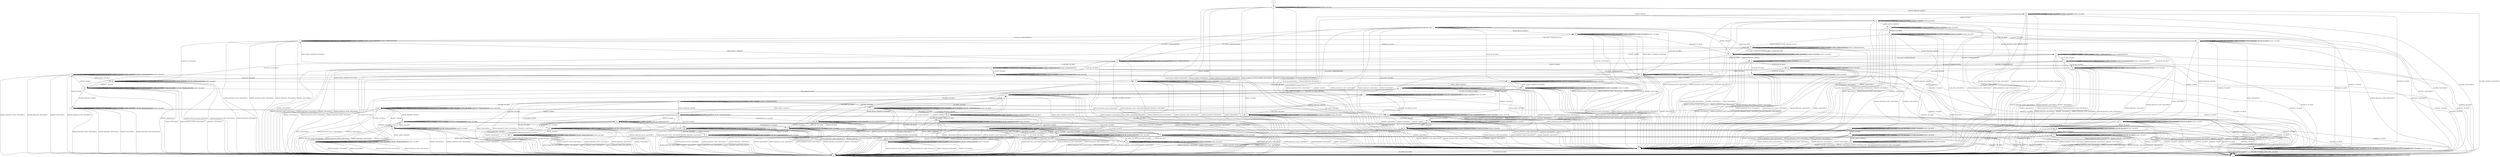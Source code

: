 digraph "" {
	graph ["Incoming time"=2.577970504760742,
		"Outgoing time"=2.79567289352417,
		Output="{'States': 67, 'Transitions': 859, 'Filename': '../results/ssh/BitVise-BitVise-z3-2.dot'}",
		Reference="{'States': 67, 'Transitions': 859, 'Filename': '../subjects/ssh/BitVise.dot'}",
		Solver=z3,
		Updated="{'States': 67, 'Transitions': 859, 'Filename': '../subjects/ssh/BitVise.dot'}",
		"f-measure"=1.0,
		precision=1.0,
		recall=1.0
	];
	a -> a	[key=0,
		label="UA_PK_NOK / UNIMPLEMENTED"];
	a -> a	[key=1,
		label="KEX30 / NO_RESP"];
	a -> a	[key=2,
		label="CH_REQUEST_PTY / CH_NONE"];
	a -> a	[key=3,
		label="CH_DATA / CH_NONE"];
	a -> a	[key=4,
		label="UA_PK_OK / UNIMPLEMENTED"];
	a -> a	[key=5,
		label="CH_CLOSE / CH_NONE"];
	a -> a	[key=6,
		label="CH_EOF / CH_NONE"];
	a -> e	[key=0,
		label="SERVICE_REQUEST_AUTH / DISCONNECT"];
	a -> e	[key=1,
		label="SERVICE_REQUEST_CONN / DISCONNECT"];
	a -> e	[key=2,
		label="KEXINIT_PROCEED / DISCONNECT"];
	a -> e	[key=3,
		label="KEXINIT / DISCONNECT"];
	a -> vv	[key=0,
		label="CH_OPEN / CH_OPEN_SUCCESS"];
	a -> ww	[key=0,
		label="NEWKEYS / NO_RESP"];
	b -> b	[key=0,
		label="UA_PK_NOK / UNIMPLEMENTED"];
	b -> b	[key=1,
		label="CH_REQUEST_PTY / NO_RESP"];
	b -> b	[key=2,
		label="CH_OPEN / CH_MAX"];
	b -> b	[key=3,
		label="CH_DATA / NO_RESP"];
	b -> b	[key=4,
		label="UA_PK_OK / UNIMPLEMENTED"];
	b -> b	[key=5,
		label="CH_EOF / NO_RESP"];
	b -> i	[key=0,
		label="NEWKEYS / NO_RESP"];
	b -> cc	[key=0,
		label="SERVICE_REQUEST_AUTH / DISCONNECT"];
	b -> cc	[key=1,
		label="SERVICE_REQUEST_CONN / DISCONNECT"];
	b -> cc	[key=2,
		label="KEXINIT_PROCEED / DISCONNECT"];
	b -> cc	[key=3,
		label="KEXINIT / DISCONNECT"];
	b -> ss	[key=0,
		label="CH_CLOSE / NO_RESP"];
	b -> hhh	[key=0,
		label="KEX30 / KEX31+NEWKEYS"];
	c -> c	[key=0,
		label="UA_PK_NOK / UNIMPLEMENTED"];
	c -> c	[key=1,
		label="CH_REQUEST_PTY / NO_RESP"];
	c -> c	[key=2,
		label="CH_OPEN / CH_MAX"];
	c -> c	[key=3,
		label="CH_DATA / NO_RESP"];
	c -> c	[key=4,
		label="UA_PK_OK / UNIMPLEMENTED"];
	c -> c	[key=5,
		label="CH_EOF / NO_RESP"];
	c -> d	[key=0,
		label="KEX30 / KEX31+NEWKEYS"];
	c -> i	[key=0,
		label="NEWKEYS / NO_RESP"];
	c -> cc	[key=0,
		label="SERVICE_REQUEST_AUTH / DISCONNECT"];
	c -> cc	[key=1,
		label="SERVICE_REQUEST_CONN / DISCONNECT"];
	c -> cc	[key=2,
		label="KEXINIT_PROCEED / DISCONNECT"];
	c -> cc	[key=3,
		label="KEXINIT / DISCONNECT"];
	c -> hh	[key=0,
		label="CH_CLOSE / NO_RESP"];
	d -> a	[key=0,
		label="CH_CLOSE / NO_RESP"];
	d -> d	[key=0,
		label="UA_PK_NOK / UNIMPLEMENTED"];
	d -> d	[key=1,
		label="KEX30 / NO_RESP"];
	d -> d	[key=2,
		label="CH_REQUEST_PTY / NO_RESP"];
	d -> d	[key=3,
		label="CH_OPEN / CH_MAX"];
	d -> d	[key=4,
		label="CH_DATA / NO_RESP"];
	d -> d	[key=5,
		label="UA_PK_OK / UNIMPLEMENTED"];
	d -> d	[key=6,
		label="CH_EOF / NO_RESP"];
	d -> y	[key=0,
		label="NEWKEYS / NO_RESP"];
	d -> cc	[key=0,
		label="SERVICE_REQUEST_AUTH / DISCONNECT"];
	d -> cc	[key=1,
		label="SERVICE_REQUEST_CONN / DISCONNECT"];
	d -> cc	[key=2,
		label="KEXINIT_PROCEED / DISCONNECT"];
	d -> cc	[key=3,
		label="KEXINIT / DISCONNECT"];
	e -> e	[key=0,
		label="UA_PK_NOK / NO_CONN"];
	e -> e	[key=1,
		label="KEX30 / NO_CONN"];
	e -> e	[key=2,
		label="SERVICE_REQUEST_AUTH / NO_CONN"];
	e -> e	[key=3,
		label="SERVICE_REQUEST_CONN / NO_CONN"];
	e -> e	[key=4,
		label="NEWKEYS / NO_CONN"];
	e -> e	[key=5,
		label="CH_REQUEST_PTY / CH_NONE"];
	e -> e	[key=6,
		label="CH_DATA / CH_NONE"];
	e -> e	[key=7,
		label="UA_PK_OK / NO_CONN"];
	e -> e	[key=8,
		label="KEXINIT_PROCEED / NO_CONN"];
	e -> e	[key=9,
		label="CH_CLOSE / CH_NONE"];
	e -> e	[key=10,
		label="KEXINIT / NO_CONN"];
	e -> e	[key=11,
		label="CH_EOF / CH_NONE"];
	e -> cc	[key=0,
		label="CH_OPEN / NO_CONN"];
	f -> f	[key=0,
		label="UA_PK_NOK / UA_FAILURE"];
	f -> f	[key=1,
		label="KEX30 / NO_RESP"];
	f -> f	[key=2,
		label="CH_REQUEST_PTY / UNIMPLEMENTED"];
	f -> f	[key=3,
		label="CH_OPEN / CH_MAX"];
	f -> f	[key=4,
		label="CH_DATA / UNIMPLEMENTED"];
	f -> f	[key=5,
		label="CH_EOF / UNIMPLEMENTED"];
	f -> q	[key=0,
		label="NEWKEYS / NO_RESP"];
	f -> cc	[key=0,
		label="SERVICE_REQUEST_AUTH / DISCONNECT"];
	f -> cc	[key=1,
		label="SERVICE_REQUEST_CONN / DISCONNECT"];
	f -> cc	[key=2,
		label="KEXINIT_PROCEED / DISCONNECT"];
	f -> cc	[key=3,
		label="KEXINIT / DISCONNECT"];
	f -> eee	[key=0,
		label="CH_CLOSE / UNIMPLEMENTED"];
	f -> hhh	[key=0,
		label="UA_PK_OK / UA_SUCCESS"];
	g -> g	[key=0,
		label="UA_PK_NOK / NO_RESP"];
	g -> g	[key=1,
		label="KEX30 / NO_RESP"];
	g -> g	[key=2,
		label="CH_REQUEST_PTY / NO_RESP"];
	g -> g	[key=3,
		label="CH_OPEN / CH_MAX"];
	g -> g	[key=4,
		label="CH_DATA / NO_RESP"];
	g -> g	[key=5,
		label="UA_PK_OK / NO_RESP"];
	g -> g	[key=6,
		label="CH_EOF / NO_RESP"];
	g -> v	[key=0,
		label="NEWKEYS / NO_RESP"];
	g -> cc	[key=0,
		label="SERVICE_REQUEST_AUTH / DISCONNECT"];
	g -> cc	[key=1,
		label="SERVICE_REQUEST_CONN / DISCONNECT"];
	g -> cc	[key=2,
		label="KEXINIT_PROCEED / DISCONNECT"];
	g -> cc	[key=3,
		label="KEXINIT / DISCONNECT"];
	g -> dd	[key=0,
		label="CH_CLOSE / NO_RESP"];
	h -> h	[key=0,
		label="UA_PK_NOK / NO_RESP"];
	h -> h	[key=1,
		label="CH_REQUEST_PTY / UNIMPLEMENTED"];
	h -> h	[key=2,
		label="CH_OPEN / CH_MAX"];
	h -> h	[key=3,
		label="CH_DATA / UNIMPLEMENTED"];
	h -> h	[key=4,
		label="CH_EOF / UNIMPLEMENTED"];
	h -> i	[key=0,
		label="NEWKEYS / NO_RESP"];
	h -> cc	[key=0,
		label="SERVICE_REQUEST_AUTH / DISCONNECT"];
	h -> cc	[key=1,
		label="SERVICE_REQUEST_CONN / DISCONNECT"];
	h -> cc	[key=2,
		label="KEXINIT_PROCEED / DISCONNECT"];
	h -> cc	[key=3,
		label="KEXINIT / DISCONNECT"];
	h -> gg	[key=0,
		label="KEX30 / NO_RESP"];
	h -> kk	[key=0,
		label="UA_PK_OK / NO_RESP"];
	h -> fff	[key=0,
		label="CH_CLOSE / UNIMPLEMENTED"];
	i -> i	[key=0,
		label="UA_PK_NOK / NO_RESP"];
	i -> i	[key=1,
		label="KEX30 / NO_RESP"];
	i -> i	[key=2,
		label="SERVICE_REQUEST_AUTH / NO_RESP"];
	i -> i	[key=3,
		label="SERVICE_REQUEST_CONN / NO_RESP"];
	i -> i	[key=4,
		label="NEWKEYS / NO_RESP"];
	i -> i	[key=5,
		label="CH_REQUEST_PTY / NO_RESP"];
	i -> i	[key=6,
		label="CH_OPEN / CH_MAX"];
	i -> i	[key=7,
		label="CH_DATA / NO_RESP"];
	i -> i	[key=8,
		label="UA_PK_OK / NO_RESP"];
	i -> i	[key=9,
		label="KEXINIT_PROCEED / NO_RESP"];
	i -> i	[key=10,
		label="KEXINIT / NO_RESP"];
	i -> i	[key=11,
		label="CH_EOF / NO_RESP"];
	i -> ggg	[key=0,
		label="CH_CLOSE / NO_RESP"];
	j -> e	[key=0,
		label="SERVICE_REQUEST_AUTH / DISCONNECT"];
	j -> e	[key=1,
		label="SERVICE_REQUEST_CONN / DISCONNECT"];
	j -> e	[key=2,
		label="KEXINIT_PROCEED / DISCONNECT"];
	j -> e	[key=3,
		label="KEXINIT / DISCONNECT"];
	j -> j	[key=0,
		label="CH_REQUEST_PTY / CH_NONE"];
	j -> j	[key=1,
		label="CH_DATA / CH_NONE"];
	j -> j	[key=2,
		label="CH_CLOSE / CH_NONE"];
	j -> j	[key=3,
		label="CH_EOF / CH_NONE"];
	j -> l	[key=0,
		label="UA_PK_OK / NO_RESP"];
	j -> eee	[key=0,
		label="KEX30 / KEX31+NEWKEYS"];
	j -> ggg	[key=0,
		label="NEWKEYS / NO_RESP"];
	j -> jjj	[key=0,
		label="CH_OPEN / UNIMPLEMENTED"];
	j -> lll	[key=0,
		label="UA_PK_NOK / NO_RESP"];
	k -> h	[key=0,
		label="UA_PK_NOK / NO_RESP"];
	k -> i	[key=0,
		label="NEWKEYS / NO_RESP"];
	k -> k	[key=0,
		label="CH_REQUEST_PTY / UNIMPLEMENTED"];
	k -> k	[key=1,
		label="CH_OPEN / CH_MAX"];
	k -> k	[key=2,
		label="CH_DATA / UNIMPLEMENTED"];
	k -> k	[key=3,
		label="CH_EOF / UNIMPLEMENTED"];
	k -> cc	[key=0,
		label="SERVICE_REQUEST_AUTH / DISCONNECT"];
	k -> cc	[key=1,
		label="SERVICE_REQUEST_CONN / DISCONNECT"];
	k -> cc	[key=2,
		label="KEXINIT_PROCEED / DISCONNECT"];
	k -> cc	[key=3,
		label="KEXINIT / DISCONNECT"];
	k -> kk	[key=0,
		label="UA_PK_OK / NO_RESP"];
	k -> iii	[key=0,
		label="CH_CLOSE / UNIMPLEMENTED"];
	k -> jjj	[key=0,
		label="KEX30 / NO_RESP"];
	l -> e	[key=0,
		label="SERVICE_REQUEST_AUTH / DISCONNECT"];
	l -> e	[key=1,
		label="SERVICE_REQUEST_CONN / DISCONNECT"];
	l -> e	[key=2,
		label="KEXINIT_PROCEED / DISCONNECT"];
	l -> e	[key=3,
		label="KEXINIT / DISCONNECT"];
	l -> l	[key=0,
		label="UA_PK_NOK / UNIMPLEMENTED"];
	l -> l	[key=1,
		label="CH_REQUEST_PTY / CH_NONE"];
	l -> l	[key=2,
		label="CH_DATA / CH_NONE"];
	l -> l	[key=3,
		label="UA_PK_OK / UNIMPLEMENTED"];
	l -> l	[key=4,
		label="CH_CLOSE / CH_NONE"];
	l -> l	[key=5,
		label="CH_EOF / CH_NONE"];
	l -> o	[key=0,
		label="KEX30 / KEX31+NEWKEYS+BUFFERED"];
	l -> w	[key=0,
		label="CH_OPEN / NO_RESP"];
	l -> ggg	[key=0,
		label="NEWKEYS / NO_RESP"];
	m -> i	[key=0,
		label="NEWKEYS / NO_RESP"];
	m -> m	[key=0,
		label="UA_PK_NOK / UNIMPLEMENTED"];
	m -> m	[key=1,
		label="CH_REQUEST_PTY / NO_RESP"];
	m -> m	[key=2,
		label="CH_OPEN / CH_MAX"];
	m -> m	[key=3,
		label="CH_DATA / NO_RESP"];
	m -> m	[key=4,
		label="UA_PK_OK / UNIMPLEMENTED"];
	m -> m	[key=5,
		label="CH_EOF / NO_RESP"];
	m -> s	[key=0,
		label="KEX30 / KEX31+NEWKEYS+BUFFERED"];
	m -> cc	[key=0,
		label="SERVICE_REQUEST_AUTH / DISCONNECT"];
	m -> cc	[key=1,
		label="SERVICE_REQUEST_CONN / DISCONNECT"];
	m -> cc	[key=2,
		label="KEXINIT_PROCEED / DISCONNECT"];
	m -> cc	[key=3,
		label="KEXINIT / DISCONNECT"];
	m -> oo	[key=0,
		label="CH_CLOSE / NO_RESP"];
	n -> d	[key=0,
		label="KEX30 / KEX31+NEWKEYS+BUFFERED"];
	n -> i	[key=0,
		label="NEWKEYS / NO_RESP"];
	n -> n	[key=0,
		label="UA_PK_NOK / UNIMPLEMENTED"];
	n -> n	[key=1,
		label="CH_REQUEST_PTY / NO_RESP"];
	n -> n	[key=2,
		label="CH_OPEN / CH_MAX"];
	n -> n	[key=3,
		label="CH_DATA / NO_RESP"];
	n -> n	[key=4,
		label="UA_PK_OK / UNIMPLEMENTED"];
	n -> n	[key=5,
		label="CH_EOF / NO_RESP"];
	n -> cc	[key=0,
		label="SERVICE_REQUEST_AUTH / DISCONNECT"];
	n -> cc	[key=1,
		label="SERVICE_REQUEST_CONN / DISCONNECT"];
	n -> cc	[key=2,
		label="KEXINIT_PROCEED / DISCONNECT"];
	n -> cc	[key=3,
		label="KEXINIT / DISCONNECT"];
	n -> oo	[key=0,
		label="CH_CLOSE / NO_RESP"];
	o -> e	[key=0,
		label="SERVICE_REQUEST_AUTH / DISCONNECT"];
	o -> e	[key=1,
		label="SERVICE_REQUEST_CONN / DISCONNECT"];
	o -> e	[key=2,
		label="KEXINIT_PROCEED / DISCONNECT"];
	o -> e	[key=3,
		label="KEXINIT / DISCONNECT"];
	o -> o	[key=0,
		label="UA_PK_NOK / UNIMPLEMENTED"];
	o -> o	[key=1,
		label="KEX30 / NO_RESP"];
	o -> o	[key=2,
		label="CH_REQUEST_PTY / CH_NONE"];
	o -> o	[key=3,
		label="CH_DATA / CH_NONE"];
	o -> o	[key=4,
		label="UA_PK_OK / UNIMPLEMENTED"];
	o -> o	[key=5,
		label="CH_CLOSE / CH_NONE"];
	o -> o	[key=6,
		label="CH_EOF / CH_NONE"];
	o -> r	[key=0,
		label="NEWKEYS / NO_RESP"];
	o -> vv	[key=0,
		label="CH_OPEN / CH_OPEN_SUCCESS"];
	p -> b	[key=0,
		label="KEX30 / NO_RESP"];
	p -> i	[key=0,
		label="NEWKEYS / NO_RESP"];
	p -> p	[key=0,
		label="UA_PK_NOK / UNIMPLEMENTED"];
	p -> p	[key=1,
		label="CH_REQUEST_PTY / NO_RESP"];
	p -> p	[key=2,
		label="CH_OPEN / CH_MAX"];
	p -> p	[key=3,
		label="CH_DATA / NO_RESP"];
	p -> p	[key=4,
		label="UA_PK_OK / UNIMPLEMENTED"];
	p -> p	[key=5,
		label="CH_EOF / NO_RESP"];
	p -> t	[key=0,
		label="CH_CLOSE / NO_RESP"];
	p -> cc	[key=0,
		label="SERVICE_REQUEST_AUTH / DISCONNECT"];
	p -> cc	[key=1,
		label="SERVICE_REQUEST_CONN / DISCONNECT"];
	p -> cc	[key=2,
		label="KEXINIT_PROCEED / DISCONNECT"];
	p -> cc	[key=3,
		label="KEXINIT / DISCONNECT"];
	q -> k	[key=0,
		label="KEXINIT_PROCEED / KEXINIT"];
	q -> q	[key=0,
		label="UA_PK_NOK / UA_FAILURE"];
	q -> q	[key=1,
		label="SERVICE_REQUEST_AUTH / SERVICE_ACCEPT"];
	q -> q	[key=2,
		label="CH_REQUEST_PTY / UNIMPLEMENTED"];
	q -> q	[key=3,
		label="CH_OPEN / CH_MAX"];
	q -> q	[key=4,
		label="CH_DATA / UNIMPLEMENTED"];
	q -> q	[key=5,
		label="CH_EOF / UNIMPLEMENTED"];
	q -> x	[key=0,
		label="CH_CLOSE / UNIMPLEMENTED"];
	q -> cc	[key=0,
		label="KEX30 / DISCONNECT"];
	q -> cc	[key=1,
		label="SERVICE_REQUEST_CONN / DISCONNECT"];
	q -> cc	[key=2,
		label="NEWKEYS / DISCONNECT"];
	q -> mm	[key=0,
		label="UA_PK_OK / UA_SUCCESS"];
	q -> jjj	[key=0,
		label="KEXINIT / KEXINIT"];
	r -> e	[key=0,
		label="KEX30 / DISCONNECT"];
	r -> e	[key=1,
		label="SERVICE_REQUEST_CONN / DISCONNECT"];
	r -> e	[key=2,
		label="NEWKEYS / DISCONNECT"];
	r -> r	[key=0,
		label="UA_PK_NOK / UNIMPLEMENTED"];
	r -> r	[key=1,
		label="SERVICE_REQUEST_AUTH / SERVICE_ACCEPT"];
	r -> r	[key=2,
		label="CH_REQUEST_PTY / CH_NONE"];
	r -> r	[key=3,
		label="CH_DATA / CH_NONE"];
	r -> r	[key=4,
		label="UA_PK_OK / UNIMPLEMENTED"];
	r -> r	[key=5,
		label="CH_CLOSE / CH_NONE"];
	r -> r	[key=6,
		label="CH_EOF / CH_NONE"];
	r -> t	[key=0,
		label="KEXINIT_PROCEED / KEXINIT"];
	r -> ss	[key=0,
		label="KEXINIT / KEXINIT"];
	r -> ddd	[key=0,
		label="CH_OPEN / CH_OPEN_SUCCESS"];
	s -> a	[key=0,
		label="CH_CLOSE / CH_CLOSE"];
	s -> s	[key=0,
		label="UA_PK_NOK / UNIMPLEMENTED"];
	s -> s	[key=1,
		label="KEX30 / NO_RESP"];
	s -> s	[key=2,
		label="CH_REQUEST_PTY / CH_SUCCESS"];
	s -> s	[key=3,
		label="CH_OPEN / CH_MAX"];
	s -> s	[key=4,
		label="CH_DATA / NO_RESP"];
	s -> s	[key=5,
		label="UA_PK_OK / UNIMPLEMENTED"];
	s -> s	[key=6,
		label="CH_EOF / NO_RESP"];
	s -> cc	[key=0,
		label="SERVICE_REQUEST_AUTH / DISCONNECT"];
	s -> cc	[key=1,
		label="SERVICE_REQUEST_CONN / DISCONNECT"];
	s -> cc	[key=2,
		label="KEXINIT_PROCEED / DISCONNECT"];
	s -> cc	[key=3,
		label="KEXINIT / DISCONNECT"];
	s -> mmm	[key=0,
		label="NEWKEYS / NO_RESP"];
	t -> e	[key=0,
		label="SERVICE_REQUEST_AUTH / DISCONNECT"];
	t -> e	[key=1,
		label="SERVICE_REQUEST_CONN / DISCONNECT"];
	t -> e	[key=2,
		label="KEXINIT_PROCEED / DISCONNECT"];
	t -> e	[key=3,
		label="KEXINIT / DISCONNECT"];
	t -> t	[key=0,
		label="UA_PK_NOK / UNIMPLEMENTED"];
	t -> t	[key=1,
		label="CH_REQUEST_PTY / CH_NONE"];
	t -> t	[key=2,
		label="CH_DATA / CH_NONE"];
	t -> t	[key=3,
		label="UA_PK_OK / UNIMPLEMENTED"];
	t -> t	[key=4,
		label="CH_CLOSE / CH_NONE"];
	t -> t	[key=5,
		label="CH_EOF / CH_NONE"];
	t -> ss	[key=0,
		label="KEX30 / NO_RESP"];
	t -> ggg	[key=0,
		label="NEWKEYS / NO_RESP"];
	t -> kkk	[key=0,
		label="CH_OPEN / NO_RESP"];
	u -> i	[key=0,
		label="NEWKEYS / NO_RESP"];
	u -> u	[key=0,
		label="UA_PK_NOK / NO_RESP"];
	u -> u	[key=1,
		label="CH_REQUEST_PTY / NO_RESP"];
	u -> u	[key=2,
		label="CH_OPEN / CH_MAX"];
	u -> u	[key=3,
		label="CH_DATA / NO_RESP"];
	u -> u	[key=4,
		label="UA_PK_OK / NO_RESP"];
	u -> u	[key=5,
		label="CH_EOF / NO_RESP"];
	u -> cc	[key=0,
		label="SERVICE_REQUEST_AUTH / DISCONNECT"];
	u -> cc	[key=1,
		label="SERVICE_REQUEST_CONN / DISCONNECT"];
	u -> cc	[key=2,
		label="KEXINIT_PROCEED / DISCONNECT"];
	u -> cc	[key=3,
		label="KEXINIT / DISCONNECT"];
	u -> pp	[key=0,
		label="KEX30 / NO_RESP"];
	u -> rr	[key=0,
		label="CH_CLOSE / NO_RESP"];
	v -> q	[key=0,
		label="SERVICE_REQUEST_AUTH / SERVICE_ACCEPT"];
	v -> u	[key=0,
		label="KEXINIT_PROCEED / KEXINIT"];
	v -> v	[key=0,
		label="UA_PK_NOK / NO_RESP"];
	v -> v	[key=1,
		label="CH_REQUEST_PTY / NO_RESP"];
	v -> v	[key=2,
		label="CH_OPEN / CH_MAX"];
	v -> v	[key=3,
		label="CH_DATA / NO_RESP"];
	v -> v	[key=4,
		label="UA_PK_OK / NO_RESP"];
	v -> v	[key=5,
		label="CH_EOF / NO_RESP"];
	v -> cc	[key=0,
		label="KEX30 / DISCONNECT"];
	v -> cc	[key=1,
		label="SERVICE_REQUEST_CONN / DISCONNECT"];
	v -> cc	[key=2,
		label="NEWKEYS / DISCONNECT"];
	v -> pp	[key=0,
		label="KEXINIT / KEXINIT"];
	v -> uu	[key=0,
		label="CH_CLOSE / NO_RESP"];
	w -> i	[key=0,
		label="NEWKEYS / NO_RESP"];
	w -> m	[key=0,
		label="CH_DATA / NO_RESP"];
	w -> n	[key=0,
		label="CH_EOF / NO_RESP"];
	w -> w	[key=0,
		label="UA_PK_NOK / UNIMPLEMENTED"];
	w -> w	[key=1,
		label="CH_REQUEST_PTY / NO_RESP"];
	w -> w	[key=2,
		label="CH_OPEN / CH_MAX"];
	w -> w	[key=3,
		label="UA_PK_OK / UNIMPLEMENTED"];
	w -> cc	[key=0,
		label="SERVICE_REQUEST_AUTH / DISCONNECT"];
	w -> cc	[key=1,
		label="SERVICE_REQUEST_CONN / DISCONNECT"];
	w -> cc	[key=2,
		label="KEXINIT_PROCEED / DISCONNECT"];
	w -> cc	[key=3,
		label="KEXINIT / DISCONNECT"];
	w -> oo	[key=0,
		label="CH_CLOSE / NO_RESP"];
	w -> vv	[key=0,
		label="KEX30 / KEX31+NEWKEYS+BUFFERED"];
	x -> e	[key=0,
		label="KEX30 / DISCONNECT"];
	x -> e	[key=1,
		label="SERVICE_REQUEST_CONN / DISCONNECT"];
	x -> e	[key=2,
		label="NEWKEYS / DISCONNECT"];
	x -> j	[key=0,
		label="KEXINIT / KEXINIT"];
	x -> q	[key=0,
		label="CH_OPEN / UNIMPLEMENTED"];
	x -> r	[key=0,
		label="UA_PK_OK / UA_SUCCESS"];
	x -> x	[key=0,
		label="UA_PK_NOK / UA_FAILURE"];
	x -> x	[key=1,
		label="SERVICE_REQUEST_AUTH / SERVICE_ACCEPT"];
	x -> x	[key=2,
		label="CH_REQUEST_PTY / CH_NONE"];
	x -> x	[key=3,
		label="CH_DATA / CH_NONE"];
	x -> x	[key=4,
		label="CH_CLOSE / CH_NONE"];
	x -> x	[key=5,
		label="CH_EOF / CH_NONE"];
	x -> iii	[key=0,
		label="KEXINIT_PROCEED / KEXINIT"];
	y -> c	[key=0,
		label="KEXINIT / KEXINIT"];
	y -> y	[key=0,
		label="UA_PK_NOK / UNIMPLEMENTED"];
	y -> y	[key=1,
		label="SERVICE_REQUEST_AUTH / SERVICE_ACCEPT"];
	y -> y	[key=2,
		label="CH_REQUEST_PTY / NO_RESP"];
	y -> y	[key=3,
		label="CH_OPEN / CH_MAX"];
	y -> y	[key=4,
		label="CH_DATA / NO_RESP"];
	y -> y	[key=5,
		label="UA_PK_OK / UNIMPLEMENTED"];
	y -> y	[key=6,
		label="CH_EOF / NO_RESP"];
	y -> cc	[key=0,
		label="KEX30 / DISCONNECT"];
	y -> cc	[key=1,
		label="SERVICE_REQUEST_CONN / DISCONNECT"];
	y -> cc	[key=2,
		label="NEWKEYS / DISCONNECT"];
	y -> ww	[key=0,
		label="CH_CLOSE / NO_RESP"];
	y -> aaa	[key=0,
		label="KEXINIT_PROCEED / KEXINIT"];
	z -> e	[key=0,
		label="SERVICE_REQUEST_AUTH / DISCONNECT"];
	z -> e	[key=1,
		label="SERVICE_REQUEST_CONN / DISCONNECT"];
	z -> e	[key=2,
		label="KEXINIT_PROCEED / DISCONNECT"];
	z -> e	[key=3,
		label="KEXINIT / DISCONNECT"];
	z -> z	[key=0,
		label="UA_PK_NOK / NO_RESP"];
	z -> z	[key=1,
		label="CH_REQUEST_PTY / CH_NONE"];
	z -> z	[key=2,
		label="CH_DATA / CH_NONE"];
	z -> z	[key=3,
		label="UA_PK_OK / NO_RESP"];
	z -> z	[key=4,
		label="CH_CLOSE / CH_NONE"];
	z -> z	[key=5,
		label="CH_EOF / CH_NONE"];
	z -> dd	[key=0,
		label="KEX30 / KEX31+NEWKEYS"];
	z -> pp	[key=0,
		label="CH_OPEN / NO_RESP"];
	z -> ggg	[key=0,
		label="NEWKEYS / NO_RESP"];
	aa -> i	[key=0,
		label="NEWKEYS / NO_RESP"];
	aa -> n	[key=0,
		label="CH_EOF / NO_RESP"];
	aa -> w	[key=0,
		label="CH_REQUEST_PTY / NO_RESP"];
	aa -> aa	[key=0,
		label="UA_PK_NOK / UNIMPLEMENTED"];
	aa -> aa	[key=1,
		label="CH_OPEN / CH_MAX"];
	aa -> aa	[key=2,
		label="UA_PK_OK / UNIMPLEMENTED"];
	aa -> cc	[key=0,
		label="SERVICE_REQUEST_AUTH / DISCONNECT"];
	aa -> cc	[key=1,
		label="SERVICE_REQUEST_CONN / DISCONNECT"];
	aa -> cc	[key=2,
		label="KEXINIT_PROCEED / DISCONNECT"];
	aa -> cc	[key=3,
		label="KEXINIT / DISCONNECT"];
	aa -> nn	[key=0,
		label="CH_DATA / NO_RESP"];
	aa -> oo	[key=0,
		label="CH_CLOSE / NO_RESP"];
	aa -> vv	[key=0,
		label="KEX30 / KEX31+NEWKEYS"];
	bb -> i	[key=0,
		label="NEWKEYS / NO_RESP"];
	bb -> bb	[key=0,
		label="UA_PK_NOK / UNIMPLEMENTED"];
	bb -> bb	[key=1,
		label="CH_OPEN / CH_MAX"];
	bb -> bb	[key=2,
		label="CH_DATA / NO_RESP"];
	bb -> bb	[key=3,
		label="UA_PK_OK / UNIMPLEMENTED"];
	bb -> bb	[key=4,
		label="CH_EOF / NO_RESP"];
	bb -> cc	[key=0,
		label="SERVICE_REQUEST_AUTH / DISCONNECT"];
	bb -> cc	[key=1,
		label="SERVICE_REQUEST_CONN / DISCONNECT"];
	bb -> cc	[key=2,
		label="KEXINIT_PROCEED / DISCONNECT"];
	bb -> cc	[key=3,
		label="KEXINIT / DISCONNECT"];
	bb -> ee	[key=0,
		label="CH_CLOSE / NO_RESP"];
	bb -> nn	[key=0,
		label="KEX30 / NO_RESP"];
	bb -> nnn	[key=0,
		label="CH_REQUEST_PTY / NO_RESP"];
	cc -> e	[key=0,
		label="CH_CLOSE / NO_CONN"];
	cc -> cc	[key=0,
		label="UA_PK_NOK / NO_CONN"];
	cc -> cc	[key=1,
		label="KEX30 / NO_CONN"];
	cc -> cc	[key=2,
		label="SERVICE_REQUEST_AUTH / NO_CONN"];
	cc -> cc	[key=3,
		label="SERVICE_REQUEST_CONN / NO_CONN"];
	cc -> cc	[key=4,
		label="NEWKEYS / NO_CONN"];
	cc -> cc	[key=5,
		label="CH_REQUEST_PTY / NO_CONN"];
	cc -> cc	[key=6,
		label="CH_OPEN / CH_MAX"];
	cc -> cc	[key=7,
		label="CH_DATA / NO_CONN"];
	cc -> cc	[key=8,
		label="UA_PK_OK / NO_CONN"];
	cc -> cc	[key=9,
		label="KEXINIT_PROCEED / NO_CONN"];
	cc -> cc	[key=10,
		label="KEXINIT / NO_CONN"];
	cc -> cc	[key=11,
		label="CH_EOF / NO_CONN"];
	dd -> e	[key=0,
		label="SERVICE_REQUEST_AUTH / DISCONNECT"];
	dd -> e	[key=1,
		label="SERVICE_REQUEST_CONN / DISCONNECT"];
	dd -> e	[key=2,
		label="KEXINIT_PROCEED / DISCONNECT"];
	dd -> e	[key=3,
		label="KEXINIT / DISCONNECT"];
	dd -> g	[key=0,
		label="CH_OPEN / NO_RESP"];
	dd -> dd	[key=0,
		label="UA_PK_NOK / NO_RESP"];
	dd -> dd	[key=1,
		label="KEX30 / NO_RESP"];
	dd -> dd	[key=2,
		label="CH_REQUEST_PTY / CH_NONE"];
	dd -> dd	[key=3,
		label="CH_DATA / CH_NONE"];
	dd -> dd	[key=4,
		label="UA_PK_OK / NO_RESP"];
	dd -> dd	[key=5,
		label="CH_CLOSE / CH_NONE"];
	dd -> dd	[key=6,
		label="CH_EOF / CH_NONE"];
	dd -> uu	[key=0,
		label="NEWKEYS / NO_RESP"];
	ee -> e	[key=0,
		label="SERVICE_REQUEST_AUTH / DISCONNECT"];
	ee -> e	[key=1,
		label="SERVICE_REQUEST_CONN / DISCONNECT"];
	ee -> e	[key=2,
		label="KEXINIT_PROCEED / DISCONNECT"];
	ee -> e	[key=3,
		label="KEXINIT / DISCONNECT"];
	ee -> ee	[key=0,
		label="UA_PK_NOK / UNIMPLEMENTED"];
	ee -> ee	[key=1,
		label="CH_REQUEST_PTY / CH_NONE"];
	ee -> ee	[key=2,
		label="CH_DATA / CH_NONE"];
	ee -> ee	[key=3,
		label="UA_PK_OK / UNIMPLEMENTED"];
	ee -> ee	[key=4,
		label="CH_CLOSE / CH_NONE"];
	ee -> ee	[key=5,
		label="CH_EOF / CH_NONE"];
	ee -> oo	[key=0,
		label="KEX30 / NO_RESP"];
	ee -> zz	[key=0,
		label="CH_OPEN / NO_RESP"];
	ee -> ggg	[key=0,
		label="NEWKEYS / NO_RESP"];
	ff -> e	[key=0,
		label="UA_PK_NOK / KEXINIT+DISCONNECT"];
	ff -> e	[key=1,
		label="KEX30 / KEXINIT+DISCONNECT"];
	ff -> e	[key=2,
		label="SERVICE_REQUEST_AUTH / KEXINIT+DISCONNECT"];
	ff -> e	[key=3,
		label="SERVICE_REQUEST_CONN / KEXINIT+DISCONNECT"];
	ff -> e	[key=4,
		label="NEWKEYS / KEXINIT+DISCONNECT"];
	ff -> e	[key=5,
		label="UA_PK_OK / KEXINIT+DISCONNECT"];
	ff -> cc	[key=0,
		label="CH_OPEN / KEXINIT+DISCONNECT"];
	ff -> ff	[key=0,
		label="CH_REQUEST_PTY / CH_NONE"];
	ff -> ff	[key=1,
		label="CH_DATA / CH_NONE"];
	ff -> ff	[key=2,
		label="CH_CLOSE / CH_NONE"];
	ff -> ff	[key=3,
		label="CH_EOF / CH_NONE"];
	ff -> qq	[key=0,
		label="KEXINIT_PROCEED / KEXINIT"];
	ff -> xx	[key=0,
		label="KEXINIT / KEXINIT"];
	gg -> f	[key=0,
		label="KEX30 / KEX31+NEWKEYS+BUFFERED"];
	gg -> i	[key=0,
		label="NEWKEYS / NO_RESP"];
	gg -> cc	[key=0,
		label="SERVICE_REQUEST_AUTH / DISCONNECT"];
	gg -> cc	[key=1,
		label="SERVICE_REQUEST_CONN / DISCONNECT"];
	gg -> cc	[key=2,
		label="KEXINIT_PROCEED / DISCONNECT"];
	gg -> cc	[key=3,
		label="KEXINIT / DISCONNECT"];
	gg -> gg	[key=0,
		label="UA_PK_NOK / NO_RESP"];
	gg -> gg	[key=1,
		label="CH_REQUEST_PTY / UNIMPLEMENTED"];
	gg -> gg	[key=2,
		label="CH_OPEN / CH_MAX"];
	gg -> gg	[key=3,
		label="CH_DATA / UNIMPLEMENTED"];
	gg -> gg	[key=4,
		label="CH_EOF / UNIMPLEMENTED"];
	gg -> ccc	[key=0,
		label="UA_PK_OK / NO_RESP"];
	gg -> lll	[key=0,
		label="CH_CLOSE / UNIMPLEMENTED"];
	hh -> a	[key=0,
		label="KEX30 / KEX31+NEWKEYS"];
	hh -> e	[key=0,
		label="SERVICE_REQUEST_AUTH / DISCONNECT"];
	hh -> e	[key=1,
		label="SERVICE_REQUEST_CONN / DISCONNECT"];
	hh -> e	[key=2,
		label="KEXINIT_PROCEED / DISCONNECT"];
	hh -> e	[key=3,
		label="KEXINIT / DISCONNECT"];
	hh -> hh	[key=0,
		label="UA_PK_NOK / UNIMPLEMENTED"];
	hh -> hh	[key=1,
		label="CH_REQUEST_PTY / CH_NONE"];
	hh -> hh	[key=2,
		label="CH_DATA / CH_NONE"];
	hh -> hh	[key=3,
		label="UA_PK_OK / UNIMPLEMENTED"];
	hh -> hh	[key=4,
		label="CH_CLOSE / CH_NONE"];
	hh -> hh	[key=5,
		label="CH_EOF / CH_NONE"];
	hh -> yy	[key=0,
		label="CH_OPEN / NO_RESP"];
	hh -> ggg	[key=0,
		label="NEWKEYS / NO_RESP"];
	ii -> e	[key=0,
		label="SERVICE_REQUEST_AUTH / DISCONNECT"];
	ii -> e	[key=1,
		label="SERVICE_REQUEST_CONN / DISCONNECT"];
	ii -> e	[key=2,
		label="KEXINIT_PROCEED / DISCONNECT"];
	ii -> e	[key=3,
		label="KEXINIT / DISCONNECT"];
	ii -> l	[key=0,
		label="KEX30 / NO_RESP"];
	ii -> ii	[key=0,
		label="UA_PK_NOK / UNIMPLEMENTED"];
	ii -> ii	[key=1,
		label="CH_REQUEST_PTY / CH_NONE"];
	ii -> ii	[key=2,
		label="CH_DATA / CH_NONE"];
	ii -> ii	[key=3,
		label="UA_PK_OK / UNIMPLEMENTED"];
	ii -> ii	[key=4,
		label="CH_CLOSE / CH_NONE"];
	ii -> ii	[key=5,
		label="CH_EOF / CH_NONE"];
	ii -> ggg	[key=0,
		label="NEWKEYS / NO_RESP"];
	ii -> kkk	[key=0,
		label="CH_OPEN / NO_RESP"];
	jj -> ff	[key=0];
	kk -> i	[key=0,
		label="NEWKEYS / NO_RESP"];
	kk -> cc	[key=0,
		label="SERVICE_REQUEST_AUTH / DISCONNECT"];
	kk -> cc	[key=1,
		label="SERVICE_REQUEST_CONN / DISCONNECT"];
	kk -> cc	[key=2,
		label="KEXINIT_PROCEED / DISCONNECT"];
	kk -> cc	[key=3,
		label="KEXINIT / DISCONNECT"];
	kk -> ii	[key=0,
		label="CH_CLOSE / NO_RESP"];
	kk -> kk	[key=0,
		label="UA_PK_NOK / UNIMPLEMENTED"];
	kk -> kk	[key=1,
		label="CH_REQUEST_PTY / NO_RESP"];
	kk -> kk	[key=2,
		label="CH_OPEN / CH_MAX"];
	kk -> kk	[key=3,
		label="CH_DATA / NO_RESP"];
	kk -> kk	[key=4,
		label="UA_PK_OK / UNIMPLEMENTED"];
	kk -> kk	[key=5,
		label="CH_EOF / NO_RESP"];
	kk -> ccc	[key=0,
		label="KEX30 / NO_RESP"];
	ll -> e	[key=0,
		label="UA_PK_NOK / DISCONNECT"];
	ll -> e	[key=1,
		label="SERVICE_REQUEST_AUTH / DISCONNECT"];
	ll -> e	[key=2,
		label="SERVICE_REQUEST_CONN / DISCONNECT"];
	ll -> e	[key=3,
		label="UA_PK_OK / DISCONNECT"];
	ll -> e	[key=4,
		label="KEXINIT_PROCEED / DISCONNECT"];
	ll -> e	[key=5,
		label="KEXINIT / DISCONNECT"];
	ll -> cc	[key=0,
		label="CH_OPEN / DISCONNECT"];
	ll -> ll	[key=0,
		label="KEX30 / NO_RESP"];
	ll -> ll	[key=1,
		label="CH_REQUEST_PTY / CH_NONE"];
	ll -> ll	[key=2,
		label="CH_DATA / CH_NONE"];
	ll -> ll	[key=3,
		label="CH_CLOSE / CH_NONE"];
	ll -> ll	[key=4,
		label="CH_EOF / CH_NONE"];
	ll -> uu	[key=0,
		label="NEWKEYS / NO_RESP"];
	mm -> b	[key=0,
		label="KEXINIT / KEXINIT"];
	mm -> p	[key=0,
		label="KEXINIT_PROCEED / KEXINIT"];
	mm -> r	[key=0,
		label="CH_CLOSE / NO_RESP"];
	mm -> cc	[key=0,
		label="KEX30 / DISCONNECT"];
	mm -> cc	[key=1,
		label="SERVICE_REQUEST_CONN / DISCONNECT"];
	mm -> cc	[key=2,
		label="NEWKEYS / DISCONNECT"];
	mm -> mm	[key=0,
		label="UA_PK_NOK / UNIMPLEMENTED"];
	mm -> mm	[key=1,
		label="SERVICE_REQUEST_AUTH / SERVICE_ACCEPT"];
	mm -> mm	[key=2,
		label="CH_REQUEST_PTY / NO_RESP"];
	mm -> mm	[key=3,
		label="CH_OPEN / CH_MAX"];
	mm -> mm	[key=4,
		label="CH_DATA / NO_RESP"];
	mm -> mm	[key=5,
		label="UA_PK_OK / UNIMPLEMENTED"];
	mm -> mm	[key=6,
		label="CH_EOF / NO_RESP"];
	nn -> i	[key=0,
		label="NEWKEYS / NO_RESP"];
	nn -> m	[key=0,
		label="CH_REQUEST_PTY / NO_RESP"];
	nn -> s	[key=0,
		label="KEX30 / KEX31+NEWKEYS"];
	nn -> cc	[key=0,
		label="SERVICE_REQUEST_AUTH / DISCONNECT"];
	nn -> cc	[key=1,
		label="SERVICE_REQUEST_CONN / DISCONNECT"];
	nn -> cc	[key=2,
		label="KEXINIT_PROCEED / DISCONNECT"];
	nn -> cc	[key=3,
		label="KEXINIT / DISCONNECT"];
	nn -> nn	[key=0,
		label="UA_PK_NOK / UNIMPLEMENTED"];
	nn -> nn	[key=1,
		label="CH_OPEN / CH_MAX"];
	nn -> nn	[key=2,
		label="CH_DATA / NO_RESP"];
	nn -> nn	[key=3,
		label="UA_PK_OK / UNIMPLEMENTED"];
	nn -> nn	[key=4,
		label="CH_EOF / NO_RESP"];
	nn -> oo	[key=0,
		label="CH_CLOSE / NO_RESP"];
	oo -> a	[key=0,
		label="KEX30 / KEX31+NEWKEYS+BUFFERED"];
	oo -> e	[key=0,
		label="SERVICE_REQUEST_AUTH / DISCONNECT"];
	oo -> e	[key=1,
		label="SERVICE_REQUEST_CONN / DISCONNECT"];
	oo -> e	[key=2,
		label="KEXINIT_PROCEED / DISCONNECT"];
	oo -> e	[key=3,
		label="KEXINIT / DISCONNECT"];
	oo -> oo	[key=0,
		label="UA_PK_NOK / UNIMPLEMENTED"];
	oo -> oo	[key=1,
		label="CH_REQUEST_PTY / CH_NONE"];
	oo -> oo	[key=2,
		label="CH_DATA / CH_NONE"];
	oo -> oo	[key=3,
		label="UA_PK_OK / UNIMPLEMENTED"];
	oo -> oo	[key=4,
		label="CH_CLOSE / CH_NONE"];
	oo -> oo	[key=5,
		label="CH_EOF / CH_NONE"];
	oo -> yy	[key=0,
		label="CH_OPEN / NO_RESP"];
	oo -> ggg	[key=0,
		label="NEWKEYS / NO_RESP"];
	pp -> g	[key=0,
		label="KEX30 / KEX31+NEWKEYS"];
	pp -> i	[key=0,
		label="NEWKEYS / NO_RESP"];
	pp -> z	[key=0,
		label="CH_CLOSE / NO_RESP"];
	pp -> cc	[key=0,
		label="SERVICE_REQUEST_AUTH / DISCONNECT"];
	pp -> cc	[key=1,
		label="SERVICE_REQUEST_CONN / DISCONNECT"];
	pp -> cc	[key=2,
		label="KEXINIT_PROCEED / DISCONNECT"];
	pp -> cc	[key=3,
		label="KEXINIT / DISCONNECT"];
	pp -> pp	[key=0,
		label="UA_PK_NOK / NO_RESP"];
	pp -> pp	[key=1,
		label="CH_REQUEST_PTY / NO_RESP"];
	pp -> pp	[key=2,
		label="CH_OPEN / CH_MAX"];
	pp -> pp	[key=3,
		label="CH_DATA / NO_RESP"];
	pp -> pp	[key=4,
		label="UA_PK_OK / NO_RESP"];
	pp -> pp	[key=5,
		label="CH_EOF / NO_RESP"];
	qq -> e	[key=0,
		label="UA_PK_NOK / DISCONNECT"];
	qq -> e	[key=1,
		label="SERVICE_REQUEST_AUTH / DISCONNECT"];
	qq -> e	[key=2,
		label="SERVICE_REQUEST_CONN / DISCONNECT"];
	qq -> e	[key=3,
		label="UA_PK_OK / DISCONNECT"];
	qq -> e	[key=4,
		label="KEXINIT_PROCEED / DISCONNECT"];
	qq -> e	[key=5,
		label="KEXINIT / DISCONNECT"];
	qq -> cc	[key=0,
		label="CH_OPEN / DISCONNECT"];
	qq -> qq	[key=0,
		label="CH_REQUEST_PTY / CH_NONE"];
	qq -> qq	[key=1,
		label="CH_DATA / CH_NONE"];
	qq -> qq	[key=2,
		label="CH_CLOSE / CH_NONE"];
	qq -> qq	[key=3,
		label="CH_EOF / CH_NONE"];
	qq -> xx	[key=0,
		label="KEX30 / NO_RESP"];
	qq -> ggg	[key=0,
		label="NEWKEYS / NO_RESP"];
	rr -> e	[key=0,
		label="SERVICE_REQUEST_AUTH / DISCONNECT"];
	rr -> e	[key=1,
		label="SERVICE_REQUEST_CONN / DISCONNECT"];
	rr -> e	[key=2,
		label="KEXINIT_PROCEED / DISCONNECT"];
	rr -> e	[key=3,
		label="KEXINIT / DISCONNECT"];
	rr -> u	[key=0,
		label="CH_OPEN / NO_RESP"];
	rr -> z	[key=0,
		label="KEX30 / NO_RESP"];
	rr -> rr	[key=0,
		label="UA_PK_NOK / NO_RESP"];
	rr -> rr	[key=1,
		label="CH_REQUEST_PTY / CH_NONE"];
	rr -> rr	[key=2,
		label="CH_DATA / CH_NONE"];
	rr -> rr	[key=3,
		label="UA_PK_OK / NO_RESP"];
	rr -> rr	[key=4,
		label="CH_CLOSE / CH_NONE"];
	rr -> rr	[key=5,
		label="CH_EOF / CH_NONE"];
	rr -> ggg	[key=0,
		label="NEWKEYS / NO_RESP"];
	ss -> e	[key=0,
		label="SERVICE_REQUEST_AUTH / DISCONNECT"];
	ss -> e	[key=1,
		label="SERVICE_REQUEST_CONN / DISCONNECT"];
	ss -> e	[key=2,
		label="KEXINIT_PROCEED / DISCONNECT"];
	ss -> e	[key=3,
		label="KEXINIT / DISCONNECT"];
	ss -> o	[key=0,
		label="KEX30 / KEX31+NEWKEYS"];
	ss -> w	[key=0,
		label="CH_OPEN / NO_RESP"];
	ss -> ss	[key=0,
		label="UA_PK_NOK / UNIMPLEMENTED"];
	ss -> ss	[key=1,
		label="CH_REQUEST_PTY / CH_NONE"];
	ss -> ss	[key=2,
		label="CH_DATA / CH_NONE"];
	ss -> ss	[key=3,
		label="UA_PK_OK / UNIMPLEMENTED"];
	ss -> ss	[key=4,
		label="CH_CLOSE / CH_NONE"];
	ss -> ss	[key=5,
		label="CH_EOF / CH_NONE"];
	ss -> ggg	[key=0,
		label="NEWKEYS / NO_RESP"];
	tt -> e	[key=0,
		label="SERVICE_REQUEST_AUTH / DISCONNECT"];
	tt -> e	[key=1,
		label="SERVICE_REQUEST_CONN / DISCONNECT"];
	tt -> e	[key=2,
		label="KEXINIT_PROCEED / DISCONNECT"];
	tt -> e	[key=3,
		label="KEXINIT / DISCONNECT"];
	tt -> hh	[key=0,
		label="KEX30 / NO_RESP"];
	tt -> tt	[key=0,
		label="UA_PK_NOK / UNIMPLEMENTED"];
	tt -> tt	[key=1,
		label="CH_REQUEST_PTY / CH_NONE"];
	tt -> tt	[key=2,
		label="CH_DATA / CH_NONE"];
	tt -> tt	[key=3,
		label="UA_PK_OK / UNIMPLEMENTED"];
	tt -> tt	[key=4,
		label="CH_CLOSE / CH_NONE"];
	tt -> tt	[key=5,
		label="CH_EOF / CH_NONE"];
	tt -> zz	[key=0,
		label="CH_OPEN / NO_RESP"];
	tt -> ggg	[key=0,
		label="NEWKEYS / NO_RESP"];
	uu -> e	[key=0,
		label="KEX30 / DISCONNECT"];
	uu -> e	[key=1,
		label="SERVICE_REQUEST_CONN / DISCONNECT"];
	uu -> e	[key=2,
		label="NEWKEYS / DISCONNECT"];
	uu -> v	[key=0,
		label="CH_OPEN / NO_RESP"];
	uu -> x	[key=0,
		label="SERVICE_REQUEST_AUTH / SERVICE_ACCEPT"];
	uu -> z	[key=0,
		label="KEXINIT / KEXINIT"];
	uu -> rr	[key=0,
		label="KEXINIT_PROCEED / KEXINIT"];
	uu -> uu	[key=0,
		label="UA_PK_NOK / NO_RESP"];
	uu -> uu	[key=1,
		label="CH_REQUEST_PTY / CH_NONE"];
	uu -> uu	[key=2,
		label="CH_DATA / CH_NONE"];
	uu -> uu	[key=3,
		label="UA_PK_OK / NO_RESP"];
	uu -> uu	[key=4,
		label="CH_CLOSE / CH_NONE"];
	uu -> uu	[key=5,
		label="CH_EOF / CH_NONE"];
	vv -> a	[key=0,
		label="CH_CLOSE / CH_CLOSE"];
	vv -> d	[key=0,
		label="CH_EOF / CH_CLOSE"];
	vv -> s	[key=0,
		label="CH_DATA / NO_RESP"];
	vv -> cc	[key=0,
		label="SERVICE_REQUEST_AUTH / DISCONNECT"];
	vv -> cc	[key=1,
		label="SERVICE_REQUEST_CONN / DISCONNECT"];
	vv -> cc	[key=2,
		label="KEXINIT_PROCEED / DISCONNECT"];
	vv -> cc	[key=3,
		label="KEXINIT / DISCONNECT"];
	vv -> vv	[key=0,
		label="UA_PK_NOK / UNIMPLEMENTED"];
	vv -> vv	[key=1,
		label="KEX30 / NO_RESP"];
	vv -> vv	[key=2,
		label="CH_REQUEST_PTY / CH_SUCCESS"];
	vv -> vv	[key=3,
		label="CH_OPEN / CH_MAX"];
	vv -> vv	[key=4,
		label="UA_PK_OK / UNIMPLEMENTED"];
	vv -> ddd	[key=0,
		label="NEWKEYS / NO_RESP"];
	ww -> e	[key=0,
		label="KEX30 / DISCONNECT"];
	ww -> e	[key=1,
		label="SERVICE_REQUEST_CONN / DISCONNECT"];
	ww -> e	[key=2,
		label="NEWKEYS / DISCONNECT"];
	ww -> hh	[key=0,
		label="KEXINIT / KEXINIT"];
	ww -> tt	[key=0,
		label="KEXINIT_PROCEED / KEXINIT"];
	ww -> ww	[key=0,
		label="UA_PK_NOK / UNIMPLEMENTED"];
	ww -> ww	[key=1,
		label="SERVICE_REQUEST_AUTH / SERVICE_ACCEPT"];
	ww -> ww	[key=2,
		label="CH_REQUEST_PTY / CH_NONE"];
	ww -> ww	[key=3,
		label="CH_DATA / CH_NONE"];
	ww -> ww	[key=4,
		label="UA_PK_OK / UNIMPLEMENTED"];
	ww -> ww	[key=5,
		label="CH_CLOSE / CH_NONE"];
	ww -> ww	[key=6,
		label="CH_EOF / CH_NONE"];
	ww -> ddd	[key=0,
		label="CH_OPEN / CH_OPEN_SUCCESS"];
	xx -> e	[key=0,
		label="UA_PK_NOK / DISCONNECT"];
	xx -> e	[key=1,
		label="SERVICE_REQUEST_AUTH / DISCONNECT"];
	xx -> e	[key=2,
		label="SERVICE_REQUEST_CONN / DISCONNECT"];
	xx -> e	[key=3,
		label="UA_PK_OK / DISCONNECT"];
	xx -> e	[key=4,
		label="KEXINIT_PROCEED / DISCONNECT"];
	xx -> e	[key=5,
		label="KEXINIT / DISCONNECT"];
	xx -> cc	[key=0,
		label="CH_OPEN / DISCONNECT"];
	xx -> ll	[key=0,
		label="KEX30 / KEX31+NEWKEYS"];
	xx -> xx	[key=0,
		label="CH_REQUEST_PTY / CH_NONE"];
	xx -> xx	[key=1,
		label="CH_DATA / CH_NONE"];
	xx -> xx	[key=2,
		label="CH_CLOSE / CH_NONE"];
	xx -> xx	[key=3,
		label="CH_EOF / CH_NONE"];
	xx -> ggg	[key=0,
		label="NEWKEYS / NO_RESP"];
	yy -> i	[key=0,
		label="NEWKEYS / NO_RESP"];
	yy -> cc	[key=0,
		label="SERVICE_REQUEST_AUTH / DISCONNECT"];
	yy -> cc	[key=1,
		label="SERVICE_REQUEST_CONN / DISCONNECT"];
	yy -> cc	[key=2,
		label="KEXINIT_PROCEED / DISCONNECT"];
	yy -> cc	[key=3,
		label="KEXINIT / DISCONNECT"];
	yy -> oo	[key=0,
		label="CH_CLOSE / NO_RESP"];
	yy -> vv	[key=0,
		label="KEX30 / KEX31+NEWKEYS+BUFFERED"];
	yy -> yy	[key=0,
		label="UA_PK_NOK / UNIMPLEMENTED"];
	yy -> yy	[key=1,
		label="CH_REQUEST_PTY / NO_RESP"];
	yy -> yy	[key=2,
		label="CH_OPEN / CH_MAX"];
	yy -> yy	[key=3,
		label="CH_DATA / NO_RESP"];
	yy -> yy	[key=4,
		label="UA_PK_OK / UNIMPLEMENTED"];
	yy -> yy	[key=5,
		label="CH_EOF / NO_RESP"];
	zz -> i	[key=0,
		label="NEWKEYS / NO_RESP"];
	zz -> cc	[key=0,
		label="SERVICE_REQUEST_AUTH / DISCONNECT"];
	zz -> cc	[key=1,
		label="SERVICE_REQUEST_CONN / DISCONNECT"];
	zz -> cc	[key=2,
		label="KEXINIT_PROCEED / DISCONNECT"];
	zz -> cc	[key=3,
		label="KEXINIT / DISCONNECT"];
	zz -> ee	[key=0,
		label="CH_CLOSE / NO_RESP"];
	zz -> yy	[key=0,
		label="KEX30 / NO_RESP"];
	zz -> zz	[key=0,
		label="UA_PK_NOK / UNIMPLEMENTED"];
	zz -> zz	[key=1,
		label="CH_REQUEST_PTY / NO_RESP"];
	zz -> zz	[key=2,
		label="CH_OPEN / CH_MAX"];
	zz -> zz	[key=3,
		label="CH_DATA / NO_RESP"];
	zz -> zz	[key=4,
		label="UA_PK_OK / UNIMPLEMENTED"];
	zz -> zz	[key=5,
		label="CH_EOF / NO_RESP"];
	aaa -> c	[key=0,
		label="KEX30 / NO_RESP"];
	aaa -> i	[key=0,
		label="NEWKEYS / NO_RESP"];
	aaa -> cc	[key=0,
		label="SERVICE_REQUEST_AUTH / DISCONNECT"];
	aaa -> cc	[key=1,
		label="SERVICE_REQUEST_CONN / DISCONNECT"];
	aaa -> cc	[key=2,
		label="KEXINIT_PROCEED / DISCONNECT"];
	aaa -> cc	[key=3,
		label="KEXINIT / DISCONNECT"];
	aaa -> tt	[key=0,
		label="CH_CLOSE / NO_RESP"];
	aaa -> aaa	[key=0,
		label="UA_PK_NOK / UNIMPLEMENTED"];
	aaa -> aaa	[key=1,
		label="CH_REQUEST_PTY / NO_RESP"];
	aaa -> aaa	[key=2,
		label="CH_OPEN / CH_MAX"];
	aaa -> aaa	[key=3,
		label="CH_DATA / NO_RESP"];
	aaa -> aaa	[key=4,
		label="UA_PK_OK / UNIMPLEMENTED"];
	aaa -> aaa	[key=5,
		label="CH_EOF / NO_RESP"];
	bbb -> i	[key=0,
		label="NEWKEYS / NO_RESP"];
	bbb -> n	[key=0,
		label="KEX30 / NO_RESP"];
	bbb -> cc	[key=0,
		label="SERVICE_REQUEST_AUTH / DISCONNECT"];
	bbb -> cc	[key=1,
		label="SERVICE_REQUEST_CONN / DISCONNECT"];
	bbb -> cc	[key=2,
		label="KEXINIT_PROCEED / DISCONNECT"];
	bbb -> cc	[key=3,
		label="KEXINIT / DISCONNECT"];
	bbb -> ee	[key=0,
		label="CH_CLOSE / NO_RESP"];
	bbb -> bbb	[key=0,
		label="UA_PK_NOK / UNIMPLEMENTED"];
	bbb -> bbb	[key=1,
		label="CH_REQUEST_PTY / NO_RESP"];
	bbb -> bbb	[key=2,
		label="CH_OPEN / CH_MAX"];
	bbb -> bbb	[key=3,
		label="CH_DATA / NO_RESP"];
	bbb -> bbb	[key=4,
		label="UA_PK_OK / UNIMPLEMENTED"];
	bbb -> bbb	[key=5,
		label="CH_EOF / NO_RESP"];
	ccc -> i	[key=0,
		label="NEWKEYS / NO_RESP"];
	ccc -> l	[key=0,
		label="CH_CLOSE / NO_RESP"];
	ccc -> cc	[key=0,
		label="SERVICE_REQUEST_AUTH / DISCONNECT"];
	ccc -> cc	[key=1,
		label="SERVICE_REQUEST_CONN / DISCONNECT"];
	ccc -> cc	[key=2,
		label="KEXINIT_PROCEED / DISCONNECT"];
	ccc -> cc	[key=3,
		label="KEXINIT / DISCONNECT"];
	ccc -> ccc	[key=0,
		label="UA_PK_NOK / UNIMPLEMENTED"];
	ccc -> ccc	[key=1,
		label="CH_REQUEST_PTY / NO_RESP"];
	ccc -> ccc	[key=2,
		label="CH_OPEN / CH_MAX"];
	ccc -> ccc	[key=3,
		label="CH_DATA / NO_RESP"];
	ccc -> ccc	[key=4,
		label="UA_PK_OK / UNIMPLEMENTED"];
	ccc -> ccc	[key=5,
		label="CH_EOF / NO_RESP"];
	ccc -> hhh	[key=0,
		label="KEX30 / KEX31+NEWKEYS+BUFFERED"];
	ddd -> y	[key=0,
		label="CH_EOF / CH_CLOSE"];
	ddd -> aa	[key=0,
		label="KEXINIT / KEXINIT"];
	ddd -> cc	[key=0,
		label="KEX30 / DISCONNECT"];
	ddd -> cc	[key=1,
		label="SERVICE_REQUEST_CONN / DISCONNECT"];
	ddd -> cc	[key=2,
		label="NEWKEYS / DISCONNECT"];
	ddd -> ww	[key=0,
		label="CH_CLOSE / CH_CLOSE"];
	ddd -> ddd	[key=0,
		label="UA_PK_NOK / UNIMPLEMENTED"];
	ddd -> ddd	[key=1,
		label="SERVICE_REQUEST_AUTH / SERVICE_ACCEPT"];
	ddd -> ddd	[key=2,
		label="CH_REQUEST_PTY / CH_SUCCESS"];
	ddd -> ddd	[key=3,
		label="CH_OPEN / CH_MAX"];
	ddd -> ddd	[key=4,
		label="UA_PK_OK / UNIMPLEMENTED"];
	ddd -> mmm	[key=0,
		label="CH_DATA / NO_RESP"];
	ddd -> ooo	[key=0,
		label="KEXINIT_PROCEED / KEXINIT"];
	eee -> e	[key=0,
		label="SERVICE_REQUEST_AUTH / DISCONNECT"];
	eee -> e	[key=1,
		label="SERVICE_REQUEST_CONN / DISCONNECT"];
	eee -> e	[key=2,
		label="KEXINIT_PROCEED / DISCONNECT"];
	eee -> e	[key=3,
		label="KEXINIT / DISCONNECT"];
	eee -> f	[key=0,
		label="CH_OPEN / UNIMPLEMENTED"];
	eee -> o	[key=0,
		label="UA_PK_OK / UA_SUCCESS"];
	eee -> x	[key=0,
		label="NEWKEYS / NO_RESP"];
	eee -> eee	[key=0,
		label="UA_PK_NOK / UA_FAILURE"];
	eee -> eee	[key=1,
		label="KEX30 / NO_RESP"];
	eee -> eee	[key=2,
		label="CH_REQUEST_PTY / CH_NONE"];
	eee -> eee	[key=3,
		label="CH_DATA / CH_NONE"];
	eee -> eee	[key=4,
		label="CH_CLOSE / CH_NONE"];
	eee -> eee	[key=5,
		label="CH_EOF / CH_NONE"];
	fff -> e	[key=0,
		label="SERVICE_REQUEST_AUTH / DISCONNECT"];
	fff -> e	[key=1,
		label="SERVICE_REQUEST_CONN / DISCONNECT"];
	fff -> e	[key=2,
		label="KEXINIT_PROCEED / DISCONNECT"];
	fff -> e	[key=3,
		label="KEXINIT / DISCONNECT"];
	fff -> h	[key=0,
		label="CH_OPEN / UNIMPLEMENTED"];
	fff -> ii	[key=0,
		label="UA_PK_OK / NO_RESP"];
	fff -> fff	[key=0,
		label="UA_PK_NOK / NO_RESP"];
	fff -> fff	[key=1,
		label="CH_REQUEST_PTY / CH_NONE"];
	fff -> fff	[key=2,
		label="CH_DATA / CH_NONE"];
	fff -> fff	[key=3,
		label="CH_CLOSE / CH_NONE"];
	fff -> fff	[key=4,
		label="CH_EOF / CH_NONE"];
	fff -> ggg	[key=0,
		label="NEWKEYS / NO_RESP"];
	fff -> lll	[key=0,
		label="KEX30 / NO_RESP"];
	ggg -> i	[key=0,
		label="CH_OPEN / NO_RESP"];
	ggg -> ggg	[key=0,
		label="UA_PK_NOK / NO_RESP"];
	ggg -> ggg	[key=1,
		label="KEX30 / NO_RESP"];
	ggg -> ggg	[key=2,
		label="SERVICE_REQUEST_AUTH / NO_RESP"];
	ggg -> ggg	[key=3,
		label="SERVICE_REQUEST_CONN / NO_RESP"];
	ggg -> ggg	[key=4,
		label="NEWKEYS / NO_RESP"];
	ggg -> ggg	[key=5,
		label="CH_REQUEST_PTY / CH_NONE"];
	ggg -> ggg	[key=6,
		label="CH_DATA / CH_NONE"];
	ggg -> ggg	[key=7,
		label="UA_PK_OK / NO_RESP"];
	ggg -> ggg	[key=8,
		label="KEXINIT_PROCEED / NO_RESP"];
	ggg -> ggg	[key=9,
		label="CH_CLOSE / CH_NONE"];
	ggg -> ggg	[key=10,
		label="KEXINIT / NO_RESP"];
	ggg -> ggg	[key=11,
		label="CH_EOF / CH_NONE"];
	hhh -> o	[key=0,
		label="CH_CLOSE / NO_RESP"];
	hhh -> cc	[key=0,
		label="SERVICE_REQUEST_AUTH / DISCONNECT"];
	hhh -> cc	[key=1,
		label="SERVICE_REQUEST_CONN / DISCONNECT"];
	hhh -> cc	[key=2,
		label="KEXINIT_PROCEED / DISCONNECT"];
	hhh -> cc	[key=3,
		label="KEXINIT / DISCONNECT"];
	hhh -> mm	[key=0,
		label="NEWKEYS / NO_RESP"];
	hhh -> hhh	[key=0,
		label="UA_PK_NOK / UNIMPLEMENTED"];
	hhh -> hhh	[key=1,
		label="KEX30 / NO_RESP"];
	hhh -> hhh	[key=2,
		label="CH_REQUEST_PTY / NO_RESP"];
	hhh -> hhh	[key=3,
		label="CH_OPEN / CH_MAX"];
	hhh -> hhh	[key=4,
		label="CH_DATA / NO_RESP"];
	hhh -> hhh	[key=5,
		label="UA_PK_OK / UNIMPLEMENTED"];
	hhh -> hhh	[key=6,
		label="CH_EOF / NO_RESP"];
	iii -> e	[key=0,
		label="SERVICE_REQUEST_AUTH / DISCONNECT"];
	iii -> e	[key=1,
		label="SERVICE_REQUEST_CONN / DISCONNECT"];
	iii -> e	[key=2,
		label="KEXINIT_PROCEED / DISCONNECT"];
	iii -> e	[key=3,
		label="KEXINIT / DISCONNECT"];
	iii -> j	[key=0,
		label="KEX30 / NO_RESP"];
	iii -> k	[key=0,
		label="CH_OPEN / UNIMPLEMENTED"];
	iii -> ii	[key=0,
		label="UA_PK_OK / NO_RESP"];
	iii -> fff	[key=0,
		label="UA_PK_NOK / NO_RESP"];
	iii -> ggg	[key=0,
		label="NEWKEYS / NO_RESP"];
	iii -> iii	[key=0,
		label="CH_REQUEST_PTY / CH_NONE"];
	iii -> iii	[key=1,
		label="CH_DATA / CH_NONE"];
	iii -> iii	[key=2,
		label="CH_CLOSE / CH_NONE"];
	iii -> iii	[key=3,
		label="CH_EOF / CH_NONE"];
	jjj -> f	[key=0,
		label="KEX30 / KEX31+NEWKEYS"];
	jjj -> i	[key=0,
		label="NEWKEYS / NO_RESP"];
	jjj -> j	[key=0,
		label="CH_CLOSE / UNIMPLEMENTED"];
	jjj -> cc	[key=0,
		label="SERVICE_REQUEST_AUTH / DISCONNECT"];
	jjj -> cc	[key=1,
		label="SERVICE_REQUEST_CONN / DISCONNECT"];
	jjj -> cc	[key=2,
		label="KEXINIT_PROCEED / DISCONNECT"];
	jjj -> cc	[key=3,
		label="KEXINIT / DISCONNECT"];
	jjj -> gg	[key=0,
		label="UA_PK_NOK / NO_RESP"];
	jjj -> ccc	[key=0,
		label="UA_PK_OK / NO_RESP"];
	jjj -> jjj	[key=0,
		label="CH_REQUEST_PTY / UNIMPLEMENTED"];
	jjj -> jjj	[key=1,
		label="CH_OPEN / CH_MAX"];
	jjj -> jjj	[key=2,
		label="CH_DATA / UNIMPLEMENTED"];
	jjj -> jjj	[key=3,
		label="CH_EOF / UNIMPLEMENTED"];
	kkk -> i	[key=0,
		label="NEWKEYS / NO_RESP"];
	kkk -> w	[key=0,
		label="KEX30 / NO_RESP"];
	kkk -> cc	[key=0,
		label="SERVICE_REQUEST_AUTH / DISCONNECT"];
	kkk -> cc	[key=1,
		label="SERVICE_REQUEST_CONN / DISCONNECT"];
	kkk -> cc	[key=2,
		label="KEXINIT_PROCEED / DISCONNECT"];
	kkk -> cc	[key=3,
		label="KEXINIT / DISCONNECT"];
	kkk -> ee	[key=0,
		label="CH_CLOSE / NO_RESP"];
	kkk -> bbb	[key=0,
		label="CH_EOF / NO_RESP"];
	kkk -> kkk	[key=0,
		label="UA_PK_NOK / UNIMPLEMENTED"];
	kkk -> kkk	[key=1,
		label="CH_REQUEST_PTY / NO_RESP"];
	kkk -> kkk	[key=2,
		label="CH_OPEN / CH_MAX"];
	kkk -> kkk	[key=3,
		label="UA_PK_OK / UNIMPLEMENTED"];
	kkk -> nnn	[key=0,
		label="CH_DATA / NO_RESP"];
	lll -> e	[key=0,
		label="SERVICE_REQUEST_AUTH / DISCONNECT"];
	lll -> e	[key=1,
		label="SERVICE_REQUEST_CONN / DISCONNECT"];
	lll -> e	[key=2,
		label="KEXINIT_PROCEED / DISCONNECT"];
	lll -> e	[key=3,
		label="KEXINIT / DISCONNECT"];
	lll -> l	[key=0,
		label="UA_PK_OK / NO_RESP"];
	lll -> gg	[key=0,
		label="CH_OPEN / UNIMPLEMENTED"];
	lll -> eee	[key=0,
		label="KEX30 / KEX31+NEWKEYS+BUFFERED"];
	lll -> ggg	[key=0,
		label="NEWKEYS / NO_RESP"];
	lll -> lll	[key=0,
		label="UA_PK_NOK / NO_RESP"];
	lll -> lll	[key=1,
		label="CH_REQUEST_PTY / CH_NONE"];
	lll -> lll	[key=2,
		label="CH_DATA / CH_NONE"];
	lll -> lll	[key=3,
		label="CH_CLOSE / CH_NONE"];
	lll -> lll	[key=4,
		label="CH_EOF / CH_NONE"];
	mmm -> bb	[key=0,
		label="KEXINIT_PROCEED / KEXINIT"];
	mmm -> cc	[key=0,
		label="KEX30 / DISCONNECT"];
	mmm -> cc	[key=1,
		label="SERVICE_REQUEST_CONN / DISCONNECT"];
	mmm -> cc	[key=2,
		label="NEWKEYS / DISCONNECT"];
	mmm -> nn	[key=0,
		label="KEXINIT / KEXINIT"];
	mmm -> ww	[key=0,
		label="CH_CLOSE / CH_CLOSE"];
	mmm -> mmm	[key=0,
		label="UA_PK_NOK / UNIMPLEMENTED"];
	mmm -> mmm	[key=1,
		label="SERVICE_REQUEST_AUTH / SERVICE_ACCEPT"];
	mmm -> mmm	[key=2,
		label="CH_REQUEST_PTY / CH_SUCCESS"];
	mmm -> mmm	[key=3,
		label="CH_OPEN / CH_MAX"];
	mmm -> mmm	[key=4,
		label="CH_DATA / NO_RESP"];
	mmm -> mmm	[key=5,
		label="UA_PK_OK / UNIMPLEMENTED"];
	mmm -> mmm	[key=6,
		label="CH_EOF / NO_RESP"];
	nnn -> i	[key=0,
		label="NEWKEYS / NO_RESP"];
	nnn -> m	[key=0,
		label="KEX30 / NO_RESP"];
	nnn -> cc	[key=0,
		label="SERVICE_REQUEST_AUTH / DISCONNECT"];
	nnn -> cc	[key=1,
		label="SERVICE_REQUEST_CONN / DISCONNECT"];
	nnn -> cc	[key=2,
		label="KEXINIT_PROCEED / DISCONNECT"];
	nnn -> cc	[key=3,
		label="KEXINIT / DISCONNECT"];
	nnn -> ee	[key=0,
		label="CH_CLOSE / NO_RESP"];
	nnn -> nnn	[key=0,
		label="UA_PK_NOK / UNIMPLEMENTED"];
	nnn -> nnn	[key=1,
		label="CH_REQUEST_PTY / NO_RESP"];
	nnn -> nnn	[key=2,
		label="CH_OPEN / CH_MAX"];
	nnn -> nnn	[key=3,
		label="CH_DATA / NO_RESP"];
	nnn -> nnn	[key=4,
		label="UA_PK_OK / UNIMPLEMENTED"];
	nnn -> nnn	[key=5,
		label="CH_EOF / NO_RESP"];
	ooo -> i	[key=0,
		label="NEWKEYS / NO_RESP"];
	ooo -> aa	[key=0,
		label="KEX30 / NO_RESP"];
	ooo -> bb	[key=0,
		label="CH_DATA / NO_RESP"];
	ooo -> cc	[key=0,
		label="SERVICE_REQUEST_AUTH / DISCONNECT"];
	ooo -> cc	[key=1,
		label="SERVICE_REQUEST_CONN / DISCONNECT"];
	ooo -> cc	[key=2,
		label="KEXINIT_PROCEED / DISCONNECT"];
	ooo -> cc	[key=3,
		label="KEXINIT / DISCONNECT"];
	ooo -> ee	[key=0,
		label="CH_CLOSE / NO_RESP"];
	ooo -> bbb	[key=0,
		label="CH_EOF / NO_RESP"];
	ooo -> kkk	[key=0,
		label="CH_REQUEST_PTY / NO_RESP"];
	ooo -> ooo	[key=0,
		label="UA_PK_NOK / UNIMPLEMENTED"];
	ooo -> ooo	[key=1,
		label="CH_OPEN / CH_MAX"];
	ooo -> ooo	[key=2,
		label="UA_PK_OK / UNIMPLEMENTED"];
}
